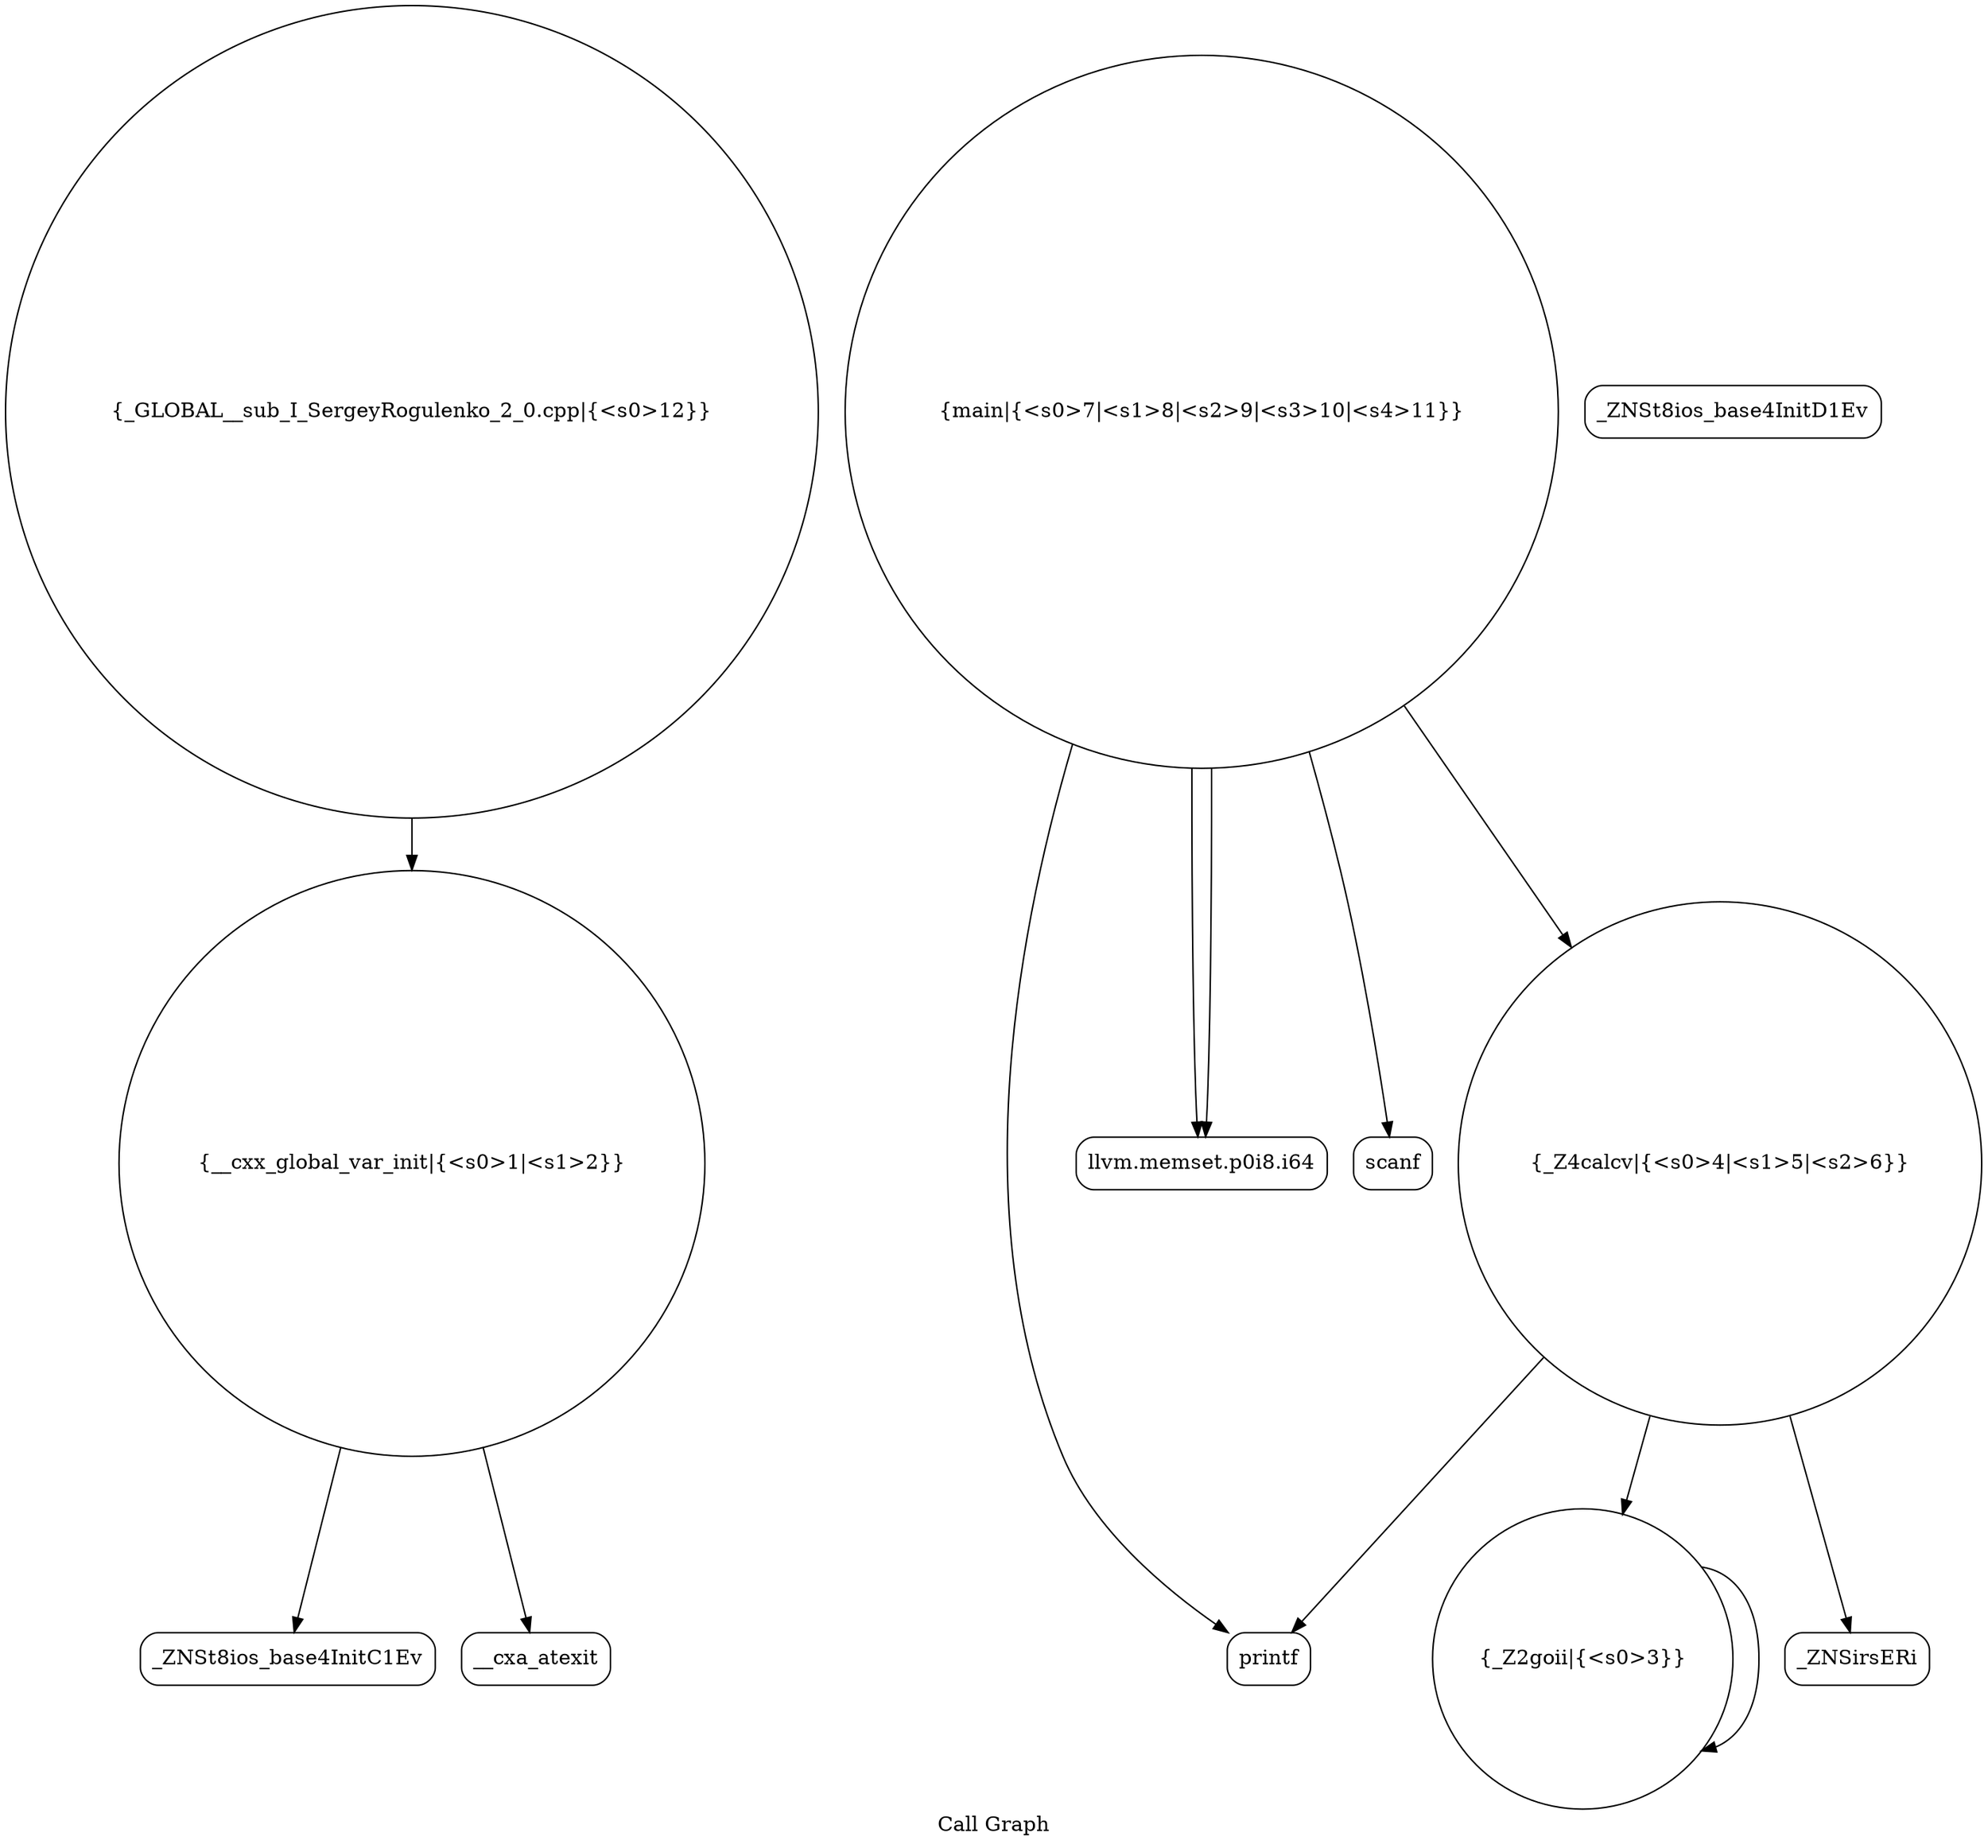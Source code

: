 digraph "Call Graph" {
	label="Call Graph";

	Node0x55d2bf64b190 [shape=record,shape=circle,label="{__cxx_global_var_init|{<s0>1|<s1>2}}"];
	Node0x55d2bf64b190:s0 -> Node0x55d2bf64b620[color=black];
	Node0x55d2bf64b190:s1 -> Node0x55d2bf64b720[color=black];
	Node0x55d2bf64b920 [shape=record,shape=Mrecord,label="{printf}"];
	Node0x55d2bf64b6a0 [shape=record,shape=Mrecord,label="{_ZNSt8ios_base4InitD1Ev}"];
	Node0x55d2bf64ba20 [shape=record,shape=Mrecord,label="{llvm.memset.p0i8.i64}"];
	Node0x55d2bf64b7a0 [shape=record,shape=circle,label="{_Z2goii|{<s0>3}}"];
	Node0x55d2bf64b7a0:s0 -> Node0x55d2bf64b7a0[color=black];
	Node0x55d2bf64bb20 [shape=record,shape=circle,label="{_GLOBAL__sub_I_SergeyRogulenko_2_0.cpp|{<s0>12}}"];
	Node0x55d2bf64bb20:s0 -> Node0x55d2bf64b190[color=black];
	Node0x55d2bf64b8a0 [shape=record,shape=Mrecord,label="{_ZNSirsERi}"];
	Node0x55d2bf64b620 [shape=record,shape=Mrecord,label="{_ZNSt8ios_base4InitC1Ev}"];
	Node0x55d2bf64b9a0 [shape=record,shape=circle,label="{main|{<s0>7|<s1>8|<s2>9|<s3>10|<s4>11}}"];
	Node0x55d2bf64b9a0:s0 -> Node0x55d2bf64ba20[color=black];
	Node0x55d2bf64b9a0:s1 -> Node0x55d2bf64ba20[color=black];
	Node0x55d2bf64b9a0:s2 -> Node0x55d2bf64baa0[color=black];
	Node0x55d2bf64b9a0:s3 -> Node0x55d2bf64b920[color=black];
	Node0x55d2bf64b9a0:s4 -> Node0x55d2bf64b820[color=black];
	Node0x55d2bf64b720 [shape=record,shape=Mrecord,label="{__cxa_atexit}"];
	Node0x55d2bf64baa0 [shape=record,shape=Mrecord,label="{scanf}"];
	Node0x55d2bf64b820 [shape=record,shape=circle,label="{_Z4calcv|{<s0>4|<s1>5|<s2>6}}"];
	Node0x55d2bf64b820:s0 -> Node0x55d2bf64b8a0[color=black];
	Node0x55d2bf64b820:s1 -> Node0x55d2bf64b7a0[color=black];
	Node0x55d2bf64b820:s2 -> Node0x55d2bf64b920[color=black];
}
